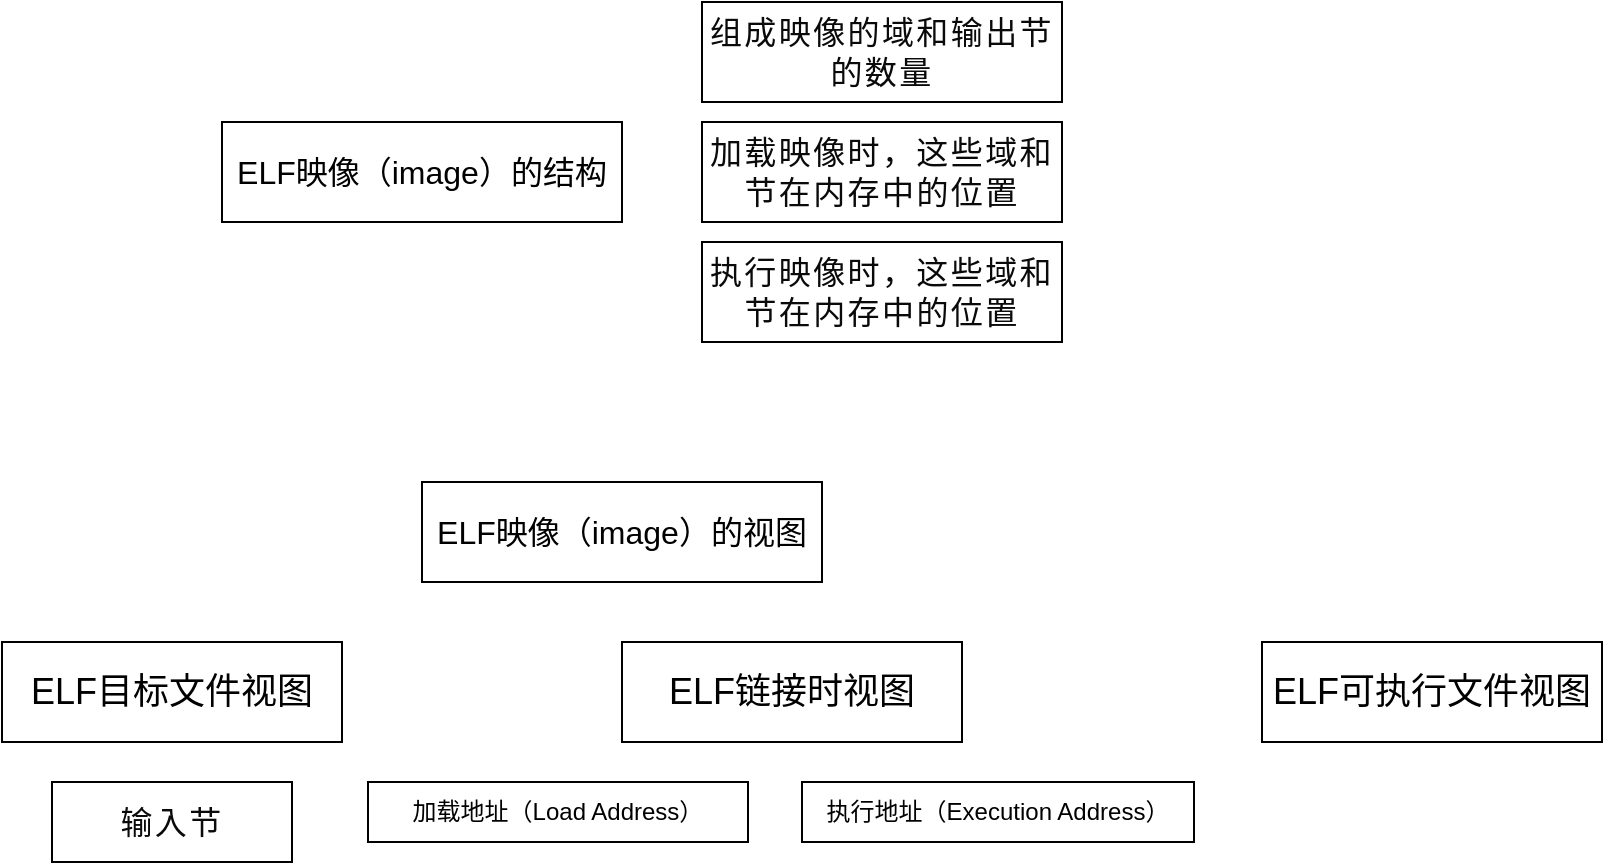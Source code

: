 <mxfile version="25.0.3">
  <diagram name="第 1 页" id="5W8OKril3LvtHUeCAIhv">
    <mxGraphModel dx="921" dy="699" grid="1" gridSize="10" guides="1" tooltips="1" connect="1" arrows="1" fold="1" page="1" pageScale="1" pageWidth="827" pageHeight="1169" math="0" shadow="0">
      <root>
        <mxCell id="0" />
        <mxCell id="1" parent="0" />
        <mxCell id="Y36VzEWhWaTYfT2yAYS7-3" value="&lt;font style=&quot;font-size: 16px;&quot;&gt;ELF映像（image）的结构&lt;/font&gt;" style="rounded=0;whiteSpace=wrap;html=1;" vertex="1" parent="1">
          <mxGeometry x="150" y="180" width="200" height="50" as="geometry" />
        </mxCell>
        <mxCell id="Y36VzEWhWaTYfT2yAYS7-4" value="&lt;span style=&quot;color: rgb(10, 10, 10); font-family: Tahoma, Geneva, sans-serif; font-size: 16px; letter-spacing: 1.2px; text-align: left; background-color: rgb(255, 255, 255);&quot;&gt;执行映像时，这些域和节在内存中的位置&lt;/span&gt;" style="rounded=0;whiteSpace=wrap;html=1;" vertex="1" parent="1">
          <mxGeometry x="390" y="240" width="180" height="50" as="geometry" />
        </mxCell>
        <mxCell id="Y36VzEWhWaTYfT2yAYS7-5" value="&lt;span style=&quot;color: rgb(10, 10, 10); font-family: Tahoma, Geneva, sans-serif; font-size: 16px; letter-spacing: 1.2px; text-align: left; background-color: rgb(255, 255, 255);&quot;&gt;加载映像时，这些域和节在内存中的位置&lt;/span&gt;" style="rounded=0;whiteSpace=wrap;html=1;" vertex="1" parent="1">
          <mxGeometry x="390" y="180" width="180" height="50" as="geometry" />
        </mxCell>
        <mxCell id="Y36VzEWhWaTYfT2yAYS7-6" value="&lt;span style=&quot;color: rgb(10, 10, 10); font-family: Tahoma, Geneva, sans-serif; font-size: 16px; letter-spacing: 1.2px; text-align: left; background-color: rgb(255, 255, 255);&quot;&gt;组成映像的域和输出节的数量&lt;/span&gt;" style="rounded=0;whiteSpace=wrap;html=1;" vertex="1" parent="1">
          <mxGeometry x="390" y="120" width="180" height="50" as="geometry" />
        </mxCell>
        <mxCell id="Y36VzEWhWaTYfT2yAYS7-8" value="&lt;font style=&quot;font-size: 18px;&quot;&gt;ELF目标文件视图&lt;/font&gt;" style="rounded=0;whiteSpace=wrap;html=1;" vertex="1" parent="1">
          <mxGeometry x="40" y="440" width="170" height="50" as="geometry" />
        </mxCell>
        <mxCell id="Y36VzEWhWaTYfT2yAYS7-9" value="&lt;span style=&quot;color: rgb(10, 10, 10); font-family: Tahoma, Geneva, sans-serif; font-size: 16px; letter-spacing: 1.2px; text-align: start; background-color: rgb(255, 255, 255);&quot;&gt;输入节&lt;/span&gt;" style="whiteSpace=wrap;html=1;" vertex="1" parent="1">
          <mxGeometry x="65" y="510" width="120" height="40" as="geometry" />
        </mxCell>
        <mxCell id="Y36VzEWhWaTYfT2yAYS7-10" value="&lt;font style=&quot;font-size: 18px;&quot;&gt;ELF链接时视图&lt;/font&gt;" style="rounded=0;whiteSpace=wrap;html=1;" vertex="1" parent="1">
          <mxGeometry x="350" y="440" width="170" height="50" as="geometry" />
        </mxCell>
        <mxCell id="Y36VzEWhWaTYfT2yAYS7-11" value="&lt;font style=&quot;font-size: 16px;&quot;&gt;ELF映像（image）的视图&lt;/font&gt;" style="rounded=0;whiteSpace=wrap;html=1;" vertex="1" parent="1">
          <mxGeometry x="250" y="360" width="200" height="50" as="geometry" />
        </mxCell>
        <mxCell id="Y36VzEWhWaTYfT2yAYS7-13" value="加载地址（Load Address）" style="whiteSpace=wrap;html=1;" vertex="1" parent="1">
          <mxGeometry x="223" y="510" width="190" height="30" as="geometry" />
        </mxCell>
        <mxCell id="Y36VzEWhWaTYfT2yAYS7-14" value="执行地址（Execution Address）" style="whiteSpace=wrap;html=1;" vertex="1" parent="1">
          <mxGeometry x="440" y="510" width="196" height="30" as="geometry" />
        </mxCell>
        <mxCell id="Y36VzEWhWaTYfT2yAYS7-15" value="&lt;font style=&quot;font-size: 18px;&quot;&gt;ELF可执行文件视图&lt;/font&gt;" style="rounded=0;whiteSpace=wrap;html=1;" vertex="1" parent="1">
          <mxGeometry x="670" y="440" width="170" height="50" as="geometry" />
        </mxCell>
      </root>
    </mxGraphModel>
  </diagram>
</mxfile>
